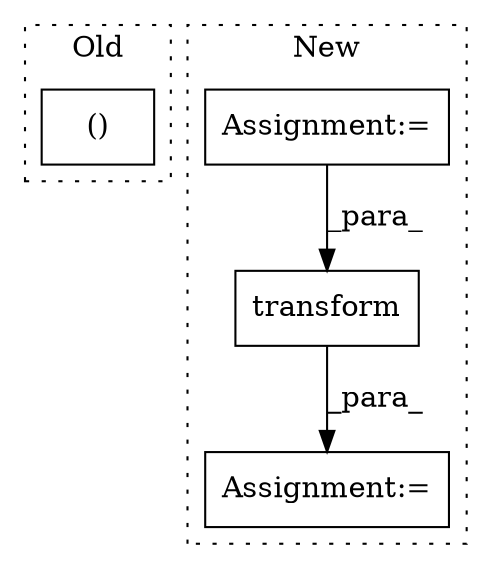 digraph G {
subgraph cluster0 {
1 [label="()" a="106" s="413" l="15" shape="box"];
label = "Old";
style="dotted";
}
subgraph cluster1 {
2 [label="transform" a="32" s="498,514" l="10,1" shape="box"];
3 [label="Assignment:=" a="7" s="497" l="1" shape="box"];
4 [label="Assignment:=" a="7" s="449" l="1" shape="box"];
label = "New";
style="dotted";
}
2 -> 3 [label="_para_"];
4 -> 2 [label="_para_"];
}